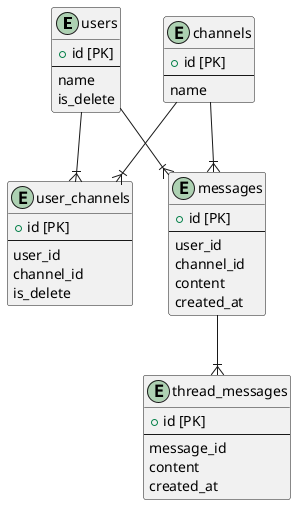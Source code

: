 @startuml
'02_DBモデリング2

entity users {
  + id [PK]
  --
  name
  is_delete
}

entity user_channels {
  + id [PK]
  --
  user_id
  channel_id
  is_delete
}

entity channels {
  + id [PK]
  --
  name
}

entity messages {
  + id [PK]
  --
  user_id
  channel_id
  content
  created_at
}

entity thread_messages {
  + id [PK]
  --
  message_id
  content
  created_at
}

users          --|{ user_channels
channels       --|{ user_channels
channels       --|{ messages
messages       --|{ thread_messages
users          --|{ messages

' 横断機能はユーザーの所属しているチャネルを取得してそのメッセージを取得し、
' それに紐付くスレッドを取得すれば検索できるはず

@enduml